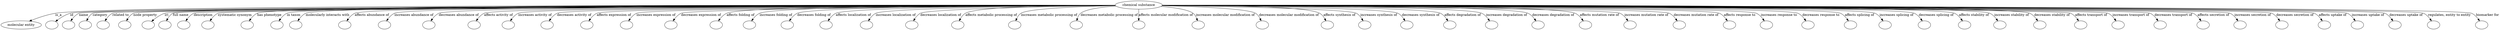 digraph {
	graph [bb="0,0,8682.2,122"];
	node [label="\N"];
	"chemical substance"	 [height=0.5,
		label="chemical substance",
		pos="4005.8,104",
		width=2.1837];
	"molecular entity"	 [height=0.5,
		pos="67.814,18",
		width=1.8837];
	"chemical substance" -> "molecular entity"	 [label=is_a,
		lp="226.09,61",
		pos="e,102.79,33.49 3927.1,103.96 3400.3,103.64 403.6,100.36 214.26,68 178.93,61.962 140.65,48.637 112.09,37.261"];
	id	 [color=black,
		height=0.5,
		label="",
		pos="180.81,18",
		width=0.75];
	"chemical substance" -> id	 [color=black,
		label=id,
		lp="282.26,61",
		pos="e,199.39,31.206 3927,103.75 3396.7,102.01 367.59,91.097 275.92,68 251.47,61.839 226.33,48.246 208.04,36.786",
		style=solid];
	name	 [color=black,
		height=0.5,
		label="",
		pos="252.81,18",
		width=0.75];
	"chemical substance" -> name	 [color=black,
		label=name,
		lp="329.97,61",
		pos="e,266.7,33.986 3926.9,103.95 3399.3,103.52 402.48,99.663 314.5,68 299.26,62.516 285.02,51.535 274.06,41.257",
		style=solid];
	category	 [color=black,
		height=0.5,
		label="",
		pos="324.81,18",
		width=0.75];
	"chemical substance" -> category	 [color=black,
		label=category,
		lp="390.91,61",
		pos="e,333.97,35.32 3927,103.67 3399.9,101.41 408.28,87.722 366.62,68 355.66,62.81 346.55,53.201 339.66,43.783",
		style=solid];
	"related to"	 [color=black,
		height=0.5,
		label="",
		pos="396.81,18",
		width=0.75];
	"chemical substance" -> "related to"	 [color=black,
		label="related to",
		lp="462.05,61",
		pos="e,404.92,35.281 3927.2,103.67 3406.6,101.47 475.79,88.148 435.34,68 424.93,62.816 416.54,53.341 410.27,44.022",
		style=solid];
	"node property"	 [color=black,
		height=0.5,
		label="",
		pos="469.81,18",
		width=0.75];
	"chemical substance" -> "node property"	 [color=black,
		label="node property",
		lp="547.88,61",
		pos="e,478.02,35.284 3927.2,103.66 3412.8,101.35 548.28,87.635 508.67,68 498.22,62.82 489.76,53.346 483.43,44.026",
		style=solid];
	iri	 [color=black,
		height=0.5,
		label="",
		pos="541.81,18",
		width=0.75];
	"chemical substance" -> iri	 [color=black,
		label=iri,
		lp="627.03,61",
		pos="e,558.22,32.349 3927.1,103.76 3426.4,102.15 702.23,92.312 620.37,68 600.55,62.113 580.93,49.628 566.25,38.607",
		style=solid];
	"full name"	 [color=black,
		height=0.5,
		label="",
		pos="613.81,18",
		width=0.75];
	"chemical substance" -> "full name"	 [color=black,
		label="full name",
		lp="680.44,61",
		pos="e,622.31,35.293 3927.2,103.62 3425.6,101.11 691.54,86.583 653.56,68 642.88,62.777 634.18,53.162 627.67,43.749",
		style=solid];
	description	 [color=black,
		height=0.5,
		label="",
		pos="685.81,18",
		width=0.75];
	"chemical substance" -> description	 [color=black,
		label=description,
		lp="759.92,61",
		pos="e,695.28,35.325 3927,103.58 3431.5,100.86 766.01,85.471 728.61,68 717.51,62.817 708.2,53.209 701.13,43.79",
		style=solid];
	"systematic synonym"	 [color=black,
		height=0.5,
		label="",
		pos="767.81,18",
		width=0.75];
	"chemical substance" -> "systematic synonym"	 [color=black,
		label="systematic synonym",
		lp="871.78,61",
		pos="e,777.97,34.86 3927.1,103.54 3439.5,100.61 850.57,84.331 813.88,68 802.04,62.728 791.88,52.777 784.14,43.132",
		style=solid];
	"has phenotype"	 [color=black,
		height=0.5,
		label="",
		pos="904.81,18",
		width=0.75];
	"chemical substance" -> "has phenotype"	 [color=black,
		label="has phenotype",
		lp="991.05,61",
		pos="e,914.81,34.853 3926.9,103.94 3454.5,103.44 1020.2,99.389 950.33,68 938.57,62.719 928.52,52.767 920.88,43.123",
		style=solid];
	"in taxon"	 [color=black,
		height=0.5,
		label="",
		pos="1005.8,18",
		width=0.75];
	"chemical substance" -> "in taxon"	 [color=black,
		label="in taxon",
		lp="1077.6,61",
		pos="e,1016.7,34.876 3926.9,103.87 3464.4,103.01 1122.2,97.205 1054.3,68 1042,62.696 1031.2,52.6 1023,42.86",
		style=solid];
	"molecularly interacts with"	 [color=black,
		height=0.5,
		label="",
		pos="1077.8,18",
		width=0.75];
	"chemical substance" -> "molecularly interacts with"	 [color=black,
		label="molecularly interacts with",
		lp="1194.9,61",
		pos="e,1087.6,35.329 3926.9,103.9 3470.4,103.19 1187.1,98.174 1121.6,68 1110.3,62.769 1100.7,53.018 1093.4,43.506",
		style=solid];
	"affects abundance of"	 [color=black,
		height=0.5,
		label="",
		pos="1244.8,18",
		width=0.75];
	"chemical substance" -> "affects abundance of"	 [color=black,
		label="affects abundance of",
		lp="1349.6,61",
		pos="e,1255.1,34.854 3926.9,103.81 3486.9,102.62 1353,95.442 1291.2,68 1279.3,62.721 1269.1,52.768 1261.3,43.124",
		style=solid];
	"increases abundance of"	 [color=black,
		height=0.5,
		label="",
		pos="1383.8,18",
		width=0.75];
	"chemical substance" -> "increases abundance of"	 [color=black,
		label="increases abundance of",
		lp="1495.7,61",
		pos="e,1394,34.849 3927.2,103.75 3501.3,102.3 1488.4,94.06 1430,68 1418.1,62.714 1408,52.76 1400.2,43.118",
		style=solid];
	"decreases abundance of"	 [color=black,
		height=0.5,
		label="",
		pos="1536.8,18",
		width=0.75];
	"chemical substance" -> "decreases abundance of"	 [color=black,
		label="decreases abundance of",
		lp="1648.9,61",
		pos="e,1546.9,34.842 3927.2,103.68 3516.7,101.92 1637.4,92.542 1582.7,68 1570.9,62.705 1560.8,52.75 1553,43.109",
		style=solid];
	"affects activity of"	 [color=black,
		height=0.5,
		label="",
		pos="1691.8,18",
		width=0.75];
	"chemical substance" -> "affects activity of"	 [color=black,
		label="affects activity of",
		lp="1787.7,61",
		pos="e,1702.1,34.841 3927.1,103.6 3532.7,101.47 1789.1,90.772 1738.1,68 1726.2,62.704 1716,52.749 1708.3,43.108",
		style=solid];
	"increases activity of"	 [color=black,
		height=0.5,
		label="",
		pos="1812.8,18",
		width=0.75];
	"chemical substance" -> "increases activity of"	 [color=black,
		label="increases activity of",
		lp="1915.8,61",
		pos="e,1823,34.835 3927.2,103.53 3546.1,101.13 1906.9,89.568 1858.9,68 1847,62.696 1836.9,52.74 1829.1,43.1",
		style=solid];
	"decreases activity of"	 [color=black,
		height=0.5,
		label="",
		pos="1947.8,18",
		width=0.75];
	"chemical substance" -> "decreases activity of"	 [color=black,
		label="decreases activity of",
		lp="2051,61",
		pos="e,1957.9,34.827 3927,103.44 3560.5,100.72 2038.3,88.225 1993.5,68 1981.8,62.685 1971.7,52.728 1964,43.09",
		style=solid];
	"affects expression of"	 [color=black,
		height=0.5,
		label="",
		pos="2084.8,18",
		width=0.75];
	"chemical substance" -> "affects expression of"	 [color=black,
		label="affects expression of",
		lp="2188.6,61",
		pos="e,2094.8,34.818 3927.2,103.34 3576.6,100.28 2171.7,86.857 2130.2,68 2118.5,62.674 2108.5,52.715 2100.9,43.079",
		style=solid];
	"increases expression of"	 [color=black,
		height=0.5,
		label="",
		pos="2223.8,18",
		width=0.75];
	"chemical substance" -> "increases expression of"	 [color=black,
		label="increases expression of",
		lp="2334.7,61",
		pos="e,2233.7,34.809 3927.2,103.22 3593.1,99.779 2307.2,85.441 2269,68 2257.3,62.662 2247.3,52.702 2239.7,43.068",
		style=solid];
	"decreases expression of"	 [color=black,
		height=0.5,
		label="",
		pos="2376.8,18",
		width=0.75];
	"chemical substance" -> "decreases expression of"	 [color=black,
		label="decreases expression of",
		lp="2487.9,61",
		pos="e,2386.6,34.798 3927.3,103.06 3612.3,99.181 2456.2,83.889 2421.6,68 2410,62.647 2400.1,52.684 2392.6,43.053",
		style=solid];
	"affects folding of"	 [color=black,
		height=0.5,
		label="",
		pos="2531.8,18",
		width=0.75];
	"chemical substance" -> "affects folding of"	 [color=black,
		label="affects folding of",
		lp="2624.9,61",
		pos="e,2541.6,34.787 3926.8,103.74 3635.8,102.55 2638.2,96.412 2576.7,68 2565,62.633 2555.1,52.668 2547.6,43.039",
		style=solid];
	"increases folding of"	 [color=black,
		height=0.5,
		label="",
		pos="2650.8,18",
		width=0.75];
	"chemical substance" -> "increases folding of"	 [color=black,
		label="increases folding of",
		lp="2751,61",
		pos="e,2660.9,35.268 3926.8,103.55 3651.9,101.77 2751.3,93.984 2695.4,68 2684,62.693 2674.2,52.93 2666.8,43.43",
		style=solid];
	"decreases folding of"	 [color=black,
		height=0.5,
		label="",
		pos="2783.8,18",
		width=0.75];
	"chemical substance" -> "decreases folding of"	 [color=black,
		label="decreases folding of",
		lp="2885.2,61",
		pos="e,2793.8,35.251 3926.9,103.3 3671,100.82 2877.7,91.28 2828.1,68 2816.7,62.672 2807,52.905 2799.7,43.409",
		style=solid];
	"affects localization of"	 [color=black,
		height=0.5,
		label="",
		pos="2919.8,18",
		width=0.75];
	"chemical substance" -> "affects localization of"	 [color=black,
		label="affects localization of",
		lp="3023.3,61",
		pos="e,2929.4,35.222 3927,103.01 3691.3,99.807 3006,88.759 2962.8,68 2951.7,62.689 2942.4,53.06 2935.3,43.66",
		style=solid];
	"increases localization of"	 [color=black,
		height=0.5,
		label="",
		pos="3063.8,18",
		width=0.75];
	"chemical substance" -> "increases localization of"	 [color=black,
		label="increases localization of",
		lp="3173.4,61",
		pos="e,3073,35.187 3927.3,102.59 3714.9,98.534 3142.1,85.991 3105.5,68 3094.7,62.645 3085.6,53.009 3078.7,43.616",
		style=solid];
	"decreases localization of"	 [color=black,
		height=0.5,
		label="",
		pos="3221.8,18",
		width=0.75];
	"chemical substance" -> "decreases localization of"	 [color=black,
		label="decreases localization of",
		lp="3330.6,61",
		pos="e,3230.3,35.129 3927.4,101.95 3742.1,96.883 3290.4,83.053 3261.2,68 3250.8,62.629 3242.2,53.122 3235.8,43.83",
		style=solid];
	"affects metabolic processing of"	 [color=black,
		height=0.5,
		label="",
		pos="3382.8,18",
		width=0.75];
	"chemical substance" -> "affects metabolic processing of"	 [color=black,
		label="affects metabolic processing of",
		lp="3505,61",
		pos="e,3390,35.518 3927.2,102.98 3777.1,100.48 3460.8,92.371 3417.5,68 3408,62.636 3400.5,53.437 3394.9,44.38",
		style=solid];
	"increases metabolic processing of"	 [color=black,
		height=0.5,
		label="",
		pos="3579.8,18",
		width=0.75];
	"chemical substance" -> "increases metabolic processing of"	 [color=black,
		label="increases metabolic processing of",
		lp="3703.1,61",
		pos="e,3585.2,35.814 3928,100.81 3819.9,95.788 3634.5,84.853 3608.3,68 3599.9,62.601 3593.7,53.805 3589.3,45.083",
		style=solid];
	"decreases metabolic processing of"	 [color=black,
		height=0.5,
		label="",
		pos="3791.8,18",
		width=0.75];
	"chemical substance" -> "decreases metabolic processing of"	 [color=black,
		label="decreases metabolic processing of",
		lp="3907.2,61",
		pos="e,3794.3,36.305 3931.9,97.841 3884.8,92.526 3829.3,83.238 3810.9,68 3804.2,62.421 3799.9,54.213 3797,46.054",
		style=solid];
	"affects molecular modification of"	 [color=black,
		height=0.5,
		label="",
		pos="4005.8,18",
		width=0.75];
	"chemical substance" -> "affects molecular modification of"	 [color=black,
		label="affects molecular modification of",
		lp="4098.8,61",
		pos="e,4005.8,36.212 4005.8,85.762 4005.8,74.36 4005.8,59.434 4005.8,46.494",
		style=solid];
	"increases molecular modification of"	 [color=black,
		height=0.5,
		label="",
		pos="4214.8,18",
		width=0.75];
	"chemical substance" -> "increases molecular modification of"	 [color=black,
		label="increases molecular modification of",
		lp="4304.9,61",
		pos="e,4211.2,36.335 4078.5,96.987 4123.2,91.37 4175.2,82.069 4192.8,68 4199.8,62.39 4204.7,54.07 4208,45.821",
		style=solid];
	"decreases molecular modification of"	 [color=black,
		height=0.5,
		label="",
		pos="4437.8,18",
		width=0.75];
	"chemical substance" -> "decreases molecular modification of"	 [color=black,
		label="decreases molecular modification of",
		lp="4524.1,61",
		pos="e,4432.3,35.826 4083.3,100.9 4192.7,95.941 4382.1,85.029 4408.8,68 4417.3,62.616 4423.5,53.822 4428,45.099",
		style=solid];
	"affects synthesis of"	 [color=black,
		height=0.5,
		label="",
		pos="4663.8,18",
		width=0.75];
	"chemical substance" -> "affects synthesis of"	 [color=black,
		label="affects synthesis of",
		lp="4698.3,61",
		pos="e,4656.8,35.523 4084.7,103.32 4241.9,101.4 4583.5,94.234 4629.8,68 4639.3,62.643 4646.6,53.445 4652.1,44.387",
		style=solid];
	"increases synthesis of"	 [color=black,
		height=0.5,
		label="",
		pos="4793.8,18",
		width=0.75];
	"chemical substance" -> "increases synthesis of"	 [color=black,
		label="increases synthesis of",
		lp="4833.5,61",
		pos="e,4785.5,35.61 4084.1,102.02 4270.4,97.066 4726.5,83.434 4755.8,68 4765.9,62.69 4774.1,53.374 4780.2,44.212",
		style=solid];
	"decreases synthesis of"	 [color=black,
		height=0.5,
		label="",
		pos="4937.8,18",
		width=0.75];
	"chemical substance" -> "decreases synthesis of"	 [color=black,
		label="decreases synthesis of",
		lp="4977.6,61",
		pos="e,4929.2,35.169 4084.3,102.6 4295.5,98.585 4861.9,86.185 4897.8,68 4908.4,62.623 4917.2,52.983 4923.8,43.593",
		style=solid];
	"affects degradation of"	 [color=black,
		height=0.5,
		label="",
		pos="5084.8,18",
		width=0.75];
	"chemical substance" -> "affects degradation of"	 [color=black,
		label="affects degradation of",
		lp="5122.7,61",
		pos="e,5075.9,35.203 4084.7,103.04 4319.7,99.932 5001.1,89.147 5043.8,68 5054.6,62.665 5063.5,53.032 5070.3,43.636",
		style=solid];
	"increases degradation of"	 [color=black,
		height=0.5,
		label="",
		pos="5229.8,18",
		width=0.75];
	"chemical substance" -> "increases degradation of"	 [color=black,
		label="increases degradation of",
		lp="5274.8,61",
		pos="e,5220.6,35.231 4084.6,103.37 4341,101.07 5138.2,92.022 5187.8,68 5198.7,62.7 5207.9,53.073 5214.8,43.671",
		style=solid];
	"decreases degradation of"	 [color=black,
		height=0.5,
		label="",
		pos="5388.8,18",
		width=0.75];
	"chemical substance" -> "decreases degradation of"	 [color=black,
		label="decreases degradation of",
		lp="5435,61",
		pos="e,5379.6,35.247 4084.8,103.66 4363.8,102.25 5289.9,95.481 5346.8,68 5357.8,62.72 5366.9,53.096 5373.8,43.691",
		style=solid];
	"affects mutation rate of"	 [color=black,
		height=0.5,
		label="",
		pos="5549.8,18",
		width=0.75];
	"chemical substance" -> "affects mutation rate of"	 [color=black,
		label="affects mutation rate of",
		lp="5591.8,61",
		pos="e,5540.6,35.26 4084.4,102.99 4388.8,98.966 5475.5,83.542 5507.8,68 5518.8,62.736 5527.9,53.114 5534.8,43.707",
		style=solid];
	"increases mutation rate of"	 [color=black,
		height=0.5,
		label="",
		pos="5702.8,18",
		width=0.75];
	"chemical substance" -> "increases mutation rate of"	 [color=black,
		label="increases mutation rate of",
		lp="5751.9,61",
		pos="e,5693.6,35.269 4084.6,103.17 4408.7,99.626 5624.9,85.22 5660.8,68 5671.8,62.748 5680.9,53.128 5687.8,43.72",
		style=solid];
	"decreases mutation rate of"	 [color=black,
		height=0.5,
		label="",
		pos="5869.8,18",
		width=0.75];
	"chemical substance" -> "decreases mutation rate of"	 [color=black,
		label="decreases mutation rate of",
		lp="5920.1,61",
		pos="e,5860.6,35.278 4084.5,103.33 4428.9,100.28 5787.9,87.062 5827.8,68 5838.8,62.759 5847.9,53.141 5854.9,43.731",
		style=solid];
	"affects response to"	 [color=black,
		height=0.5,
		label="",
		pos="6039.8,18",
		width=0.75];
	"chemical substance" -> "affects response to"	 [color=black,
		label="affects response to",
		lp="6068.8,61",
		pos="e,6030.6,35.286 4084.4,103.47 4448.4,100.88 5953.9,88.942 5997.8,68 6008.8,62.768 6017.9,53.152 6024.9,43.74",
		style=solid];
	"increases response to"	 [color=black,
		height=0.5,
		label="",
		pos="6166.8,18",
		width=0.75];
	"chemical substance" -> "increases response to"	 [color=black,
		label="increases response to",
		lp="6202.9,61",
		pos="e,6157.6,35.29 4084.7,103.55 4463.3,101.29 6077.9,90.345 6124.8,68 6135.8,62.774 6144.9,53.159 6151.9,43.746",
		style=solid];
	"decreases response to"	 [color=black,
		height=0.5,
		label="",
		pos="6307.8,18",
		width=0.75];
	"chemical substance" -> "decreases response to"	 [color=black,
		label="decreases response to",
		lp="6345.1,61",
		pos="e,6298.6,35.295 4084.6,103.64 4478.4,101.72 6215.6,91.91 6265.8,68 6276.8,62.78 6285.9,53.166 6292.9,43.752",
		style=solid];
	"affects splicing of"	 [color=black,
		height=0.5,
		label="",
		pos="6451.8,18",
		width=0.75];
	"chemical substance" -> "affects splicing of"	 [color=black,
		label="affects splicing of",
		lp="6478.8,61",
		pos="e,6442.6,35.299 4084.5,103.72 4493.2,102.13 6356.1,93.512 6409.8,68 6420.8,62.785 6429.9,53.172 6436.9,43.757",
		style=solid];
	"increases splicing of"	 [color=black,
		height=0.5,
		label="",
		pos="6574.8,18",
		width=0.75];
	"chemical substance" -> "increases splicing of"	 [color=black,
		label="increases splicing of",
		lp="6609,61",
		pos="e,6565.6,35.302 4084.7,103.77 4506.3,102.46 6476.2,94.878 6532.8,68 6543.8,62.789 6552.9,53.176 6559.9,43.761",
		style=solid];
	"decreases splicing of"	 [color=black,
		height=0.5,
		label="",
		pos="6711.8,18",
		width=0.75];
	"chemical substance" -> "decreases splicing of"	 [color=black,
		label="decreases splicing of",
		lp="6747.1,61",
		pos="e,6702.6,35.306 4084.7,103.83 4519.8,102.81 6609.9,96.406 6669.8,68 6680.8,62.793 6689.9,53.181 6696.9,43.765",
		style=solid];
	"affects stability of"	 [color=black,
		height=0.5,
		label="",
		pos="6851.8,18",
		width=0.75];
	"chemical substance" -> "affects stability of"	 [color=black,
		label="affects stability of",
		lp="6879.2,61",
		pos="e,6842.6,35.309 4084.8,103.89 4533.6,103.15 6746.6,97.966 6809.8,68 6820.8,62.797 6829.9,53.185 6836.9,43.769",
		style=solid];
	"increases stability of"	 [color=black,
		height=0.5,
		label="",
		pos="6975.8,18",
		width=0.75];
	"chemical substance" -> "increases stability of"	 [color=black,
		label="increases stability of",
		lp="7010.4,61",
		pos="e,6966.6,35.311 4084.5,103.93 4544.4,103.43 6867.6,99.358 6933.8,68 6944.8,62.8 6953.9,53.189 6960.9,43.772",
		style=solid];
	"decreases stability of"	 [color=black,
		height=0.5,
		label="",
		pos="7113.8,18",
		width=0.75];
	"chemical substance" -> "decreases stability of"	 [color=black,
		label="decreases stability of",
		lp="7149.5,61",
		pos="e,7104.6,35.313 4084.5,103.52 4560.6,100.57 7037,84.462 7071.8,68 7082.8,62.803 7091.9,53.192 7098.9,43.775",
		style=solid];
	"affects transport of"	 [color=black,
		height=0.5,
		label="",
		pos="7253.8,18",
		width=0.75];
	"chemical substance" -> "affects transport of"	 [color=black,
		label="affects transport of",
		lp="7283.6,61",
		pos="e,7244.6,35.316 4084.5,103.56 4573.3,100.79 7175.3,85.246 7211.8,68 7222.8,62.806 7231.9,53.196 7238.9,43.778",
		style=solid];
	"increases transport of"	 [color=black,
		height=0.5,
		label="",
		pos="7381.8,18",
		width=0.75];
	"chemical substance" -> "increases transport of"	 [color=black,
		label="increases transport of",
		lp="7418.7,61",
		pos="e,7372.6,35.318 4084.8,103.6 4585.8,100.98 7301.8,85.96 7339.8,68 7350.8,62.808 7359.9,53.198 7366.9,43.78",
		style=solid];
	"decreases transport of"	 [color=black,
		height=0.5,
		label="",
		pos="7524.8,18",
		width=0.75];
	"chemical substance" -> "decreases transport of"	 [color=black,
		label="decreases transport of",
		lp="7562.8,61",
		pos="e,7515.6,35.32 4084.4,103.63 4596.9,101.19 7443.1,86.767 7482.8,68 7493.8,62.811 7503,53.201 7509.9,43.783",
		style=solid];
	"affects secretion of"	 [color=black,
		height=0.5,
		label="",
		pos="7669.8,18",
		width=0.75];
	"chemical substance" -> "affects secretion of"	 [color=black,
		label="affects secretion of",
		lp="7699.9,61",
		pos="e,7660.6,35.321 4084.7,103.66 4610.4,101.38 7586.3,87.577 7627.8,68 7638.8,62.813 7648,53.204 7654.9,43.785",
		style=solid];
	"increases secretion of"	 [color=black,
		height=0.5,
		label="",
		pos="7798.8,18",
		width=0.75];
	"chemical substance" -> "increases secretion of"	 [color=black,
		label="increases secretion of",
		lp="7836.1,61",
		pos="e,7789.6,35.323 4084.5,103.69 4620.4,101.55 7713.8,88.305 7756.8,68 7767.8,62.815 7777,53.206 7783.9,43.787",
		style=solid];
	"decreases secretion of"	 [color=black,
		height=0.5,
		label="",
		pos="7941.8,18",
		width=0.75];
	"chemical substance" -> "decreases secretion of"	 [color=black,
		label="decreases secretion of",
		lp="7980.2,61",
		pos="e,7932.6,35.324 4084.8,103.72 4633.5,101.72 7855.1,89.105 7899.8,68 7910.8,62.817 7920,53.208 7926.9,43.789",
		style=solid];
	"affects uptake of"	 [color=black,
		height=0.5,
		label="",
		pos="8087.8,18",
		width=0.75];
	"chemical substance" -> "affects uptake of"	 [color=black,
		label="affects uptake of",
		lp="8111.3,61",
		pos="e,8078.6,35.326 4084.6,103.75 4644.5,101.9 7999.3,89.93 8045.8,68 8056.8,62.818 8066,53.21 8072.9,43.791",
		style=solid];
	"increases uptake of"	 [color=black,
		height=0.5,
		label="",
		pos="8203.8,18",
		width=0.75];
	"chemical substance" -> "increases uptake of"	 [color=black,
		label="increases uptake of",
		lp="8234.5,61",
		pos="e,8194.6,35.327 4084.6,103.77 4653.7,102.04 8113.9,90.583 8161.8,68 8172.8,62.82 8182,53.212 8188.9,43.792",
		style=solid];
	"decreases uptake of"	 [color=black,
		height=0.5,
		label="",
		pos="8333.8,18",
		width=0.75];
	"chemical substance" -> "decreases uptake of"	 [color=black,
		label="decreases uptake of",
		lp="8365.6,61",
		pos="e,8324.6,35.328 4084.7,103.79 4664.4,102.18 8242.3,91.314 8291.8,68 8302.8,62.821 8312,53.214 8318.9,43.794",
		style=solid];
	"regulates, entity to entity"	 [color=black,
		height=0.5,
		label="",
		pos="8466.8,18",
		width=0.75];
	"chemical substance" -> "regulates, entity to entity"	 [color=black,
		label="regulates, entity to entity",
		lp="8513.4,61",
		pos="e,8457.6,35.329 4084.8,103.81 4675.1,102.32 8373.7,92.063 8424.8,68 8435.8,62.823 8445,53.215 8451.9,43.795",
		style=solid];
	"biomarker for"	 [color=black,
		height=0.5,
		label="",
		pos="8628.8,18",
		width=0.75];
	"chemical substance" -> "biomarker for"	 [color=black,
		label="biomarker for",
		lp="8643.5,61",
		pos="e,8619.6,35.331 4084.8,103.83 4687.4,102.49 8533.8,92.977 8586.8,68 8597.8,62.824 8607,53.217 8613.9,43.797",
		style=solid];
}
